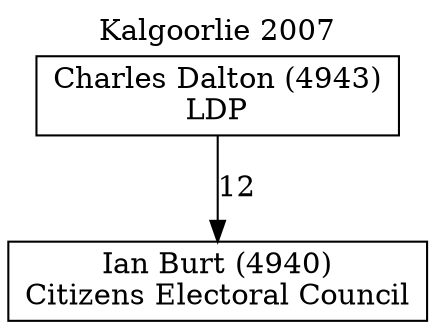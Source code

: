 // House preference flow
digraph "Ian Burt (4940)_Kalgoorlie_2007" {
	graph [label="Kalgoorlie 2007" labelloc=t mclimit=10]
	node [shape=box]
	"Ian Burt (4940)" [label="Ian Burt (4940)
Citizens Electoral Council"]
	"Charles Dalton (4943)" [label="Charles Dalton (4943)
LDP"]
	"Charles Dalton (4943)" -> "Ian Burt (4940)" [label=12]
}
